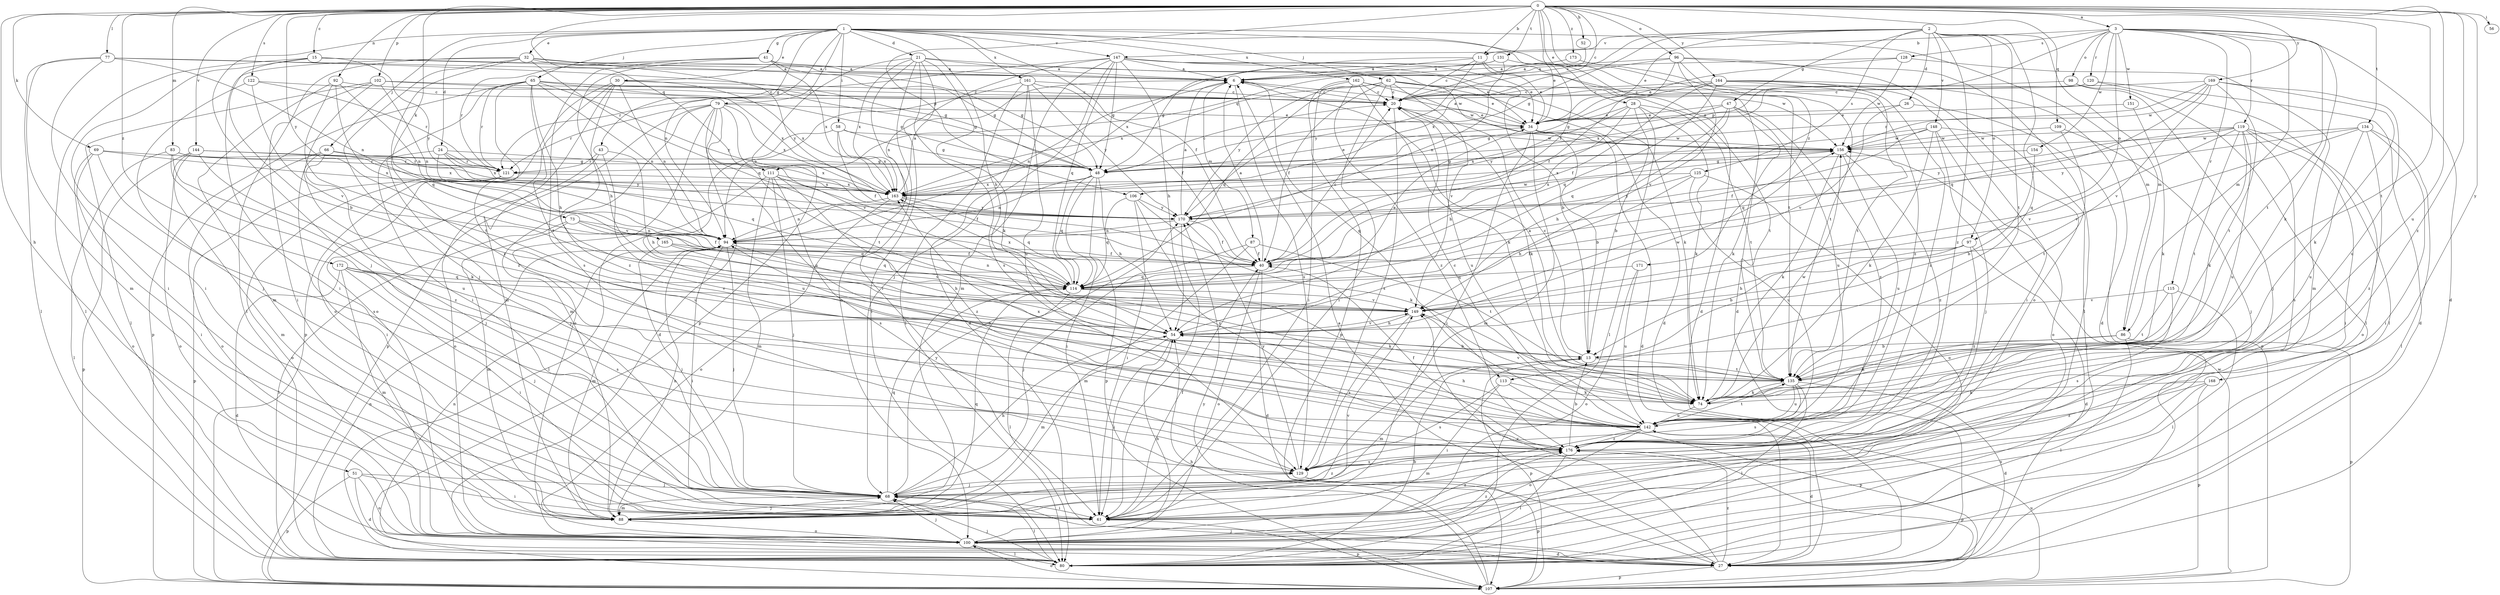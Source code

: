 strict digraph  {
0;
1;
2;
3;
6;
11;
13;
15;
20;
21;
24;
26;
27;
28;
30;
32;
34;
40;
41;
43;
47;
48;
51;
52;
54;
56;
58;
61;
62;
65;
66;
68;
69;
73;
74;
77;
79;
80;
83;
86;
87;
88;
92;
94;
96;
97;
98;
100;
102;
106;
107;
109;
111;
113;
114;
115;
119;
120;
121;
122;
125;
128;
129;
131;
134;
135;
142;
144;
147;
148;
149;
151;
154;
156;
161;
162;
163;
164;
165;
168;
169;
170;
171;
172;
173;
176;
0 -> 3  [label=a];
0 -> 11  [label=b];
0 -> 15  [label=c];
0 -> 20  [label=c];
0 -> 28  [label=e];
0 -> 40  [label=f];
0 -> 51  [label=h];
0 -> 52  [label=h];
0 -> 56  [label=i];
0 -> 69  [label=k];
0 -> 73  [label=k];
0 -> 77  [label=l];
0 -> 83  [label=m];
0 -> 92  [label=n];
0 -> 96  [label=o];
0 -> 102  [label=p];
0 -> 106  [label=p];
0 -> 109  [label=q];
0 -> 111  [label=q];
0 -> 122  [label=s];
0 -> 131  [label=t];
0 -> 134  [label=t];
0 -> 135  [label=t];
0 -> 142  [label=u];
0 -> 144  [label=v];
0 -> 164  [label=y];
0 -> 165  [label=y];
0 -> 168  [label=y];
0 -> 169  [label=y];
0 -> 171  [label=z];
0 -> 172  [label=z];
0 -> 173  [label=z];
0 -> 176  [label=z];
1 -> 21  [label=d];
1 -> 24  [label=d];
1 -> 30  [label=e];
1 -> 32  [label=e];
1 -> 34  [label=e];
1 -> 40  [label=f];
1 -> 41  [label=g];
1 -> 43  [label=g];
1 -> 54  [label=h];
1 -> 58  [label=i];
1 -> 62  [label=j];
1 -> 65  [label=j];
1 -> 66  [label=j];
1 -> 68  [label=j];
1 -> 79  [label=l];
1 -> 86  [label=m];
1 -> 94  [label=n];
1 -> 135  [label=t];
1 -> 147  [label=v];
1 -> 161  [label=x];
1 -> 162  [label=x];
2 -> 26  [label=d];
2 -> 34  [label=e];
2 -> 47  [label=g];
2 -> 48  [label=g];
2 -> 86  [label=m];
2 -> 97  [label=o];
2 -> 111  [label=q];
2 -> 113  [label=q];
2 -> 125  [label=s];
2 -> 135  [label=t];
2 -> 147  [label=v];
2 -> 148  [label=v];
2 -> 176  [label=z];
3 -> 11  [label=b];
3 -> 27  [label=d];
3 -> 74  [label=k];
3 -> 86  [label=m];
3 -> 97  [label=o];
3 -> 98  [label=o];
3 -> 106  [label=p];
3 -> 115  [label=r];
3 -> 119  [label=r];
3 -> 120  [label=r];
3 -> 128  [label=s];
3 -> 135  [label=t];
3 -> 151  [label=w];
3 -> 154  [label=w];
6 -> 20  [label=c];
6 -> 87  [label=m];
6 -> 94  [label=n];
6 -> 113  [label=q];
6 -> 129  [label=s];
11 -> 6  [label=a];
11 -> 20  [label=c];
11 -> 27  [label=d];
11 -> 34  [label=e];
11 -> 48  [label=g];
11 -> 170  [label=y];
13 -> 20  [label=c];
13 -> 88  [label=m];
13 -> 107  [label=p];
13 -> 135  [label=t];
15 -> 6  [label=a];
15 -> 13  [label=b];
15 -> 48  [label=g];
15 -> 61  [label=i];
15 -> 80  [label=l];
15 -> 170  [label=y];
20 -> 34  [label=e];
20 -> 74  [label=k];
20 -> 129  [label=s];
20 -> 142  [label=u];
21 -> 6  [label=a];
21 -> 61  [label=i];
21 -> 74  [label=k];
21 -> 80  [label=l];
21 -> 100  [label=o];
21 -> 107  [label=p];
21 -> 129  [label=s];
21 -> 156  [label=w];
21 -> 163  [label=x];
24 -> 68  [label=j];
24 -> 114  [label=q];
24 -> 121  [label=r];
24 -> 149  [label=v];
24 -> 163  [label=x];
24 -> 170  [label=y];
26 -> 34  [label=e];
26 -> 107  [label=p];
26 -> 149  [label=v];
27 -> 6  [label=a];
27 -> 68  [label=j];
27 -> 94  [label=n];
27 -> 107  [label=p];
27 -> 149  [label=v];
27 -> 176  [label=z];
28 -> 13  [label=b];
28 -> 34  [label=e];
28 -> 54  [label=h];
28 -> 74  [label=k];
28 -> 80  [label=l];
28 -> 135  [label=t];
28 -> 170  [label=y];
30 -> 20  [label=c];
30 -> 88  [label=m];
30 -> 94  [label=n];
30 -> 100  [label=o];
30 -> 107  [label=p];
30 -> 163  [label=x];
30 -> 176  [label=z];
32 -> 6  [label=a];
32 -> 34  [label=e];
32 -> 61  [label=i];
32 -> 68  [label=j];
32 -> 80  [label=l];
32 -> 114  [label=q];
32 -> 170  [label=y];
32 -> 176  [label=z];
34 -> 6  [label=a];
34 -> 13  [label=b];
34 -> 27  [label=d];
34 -> 61  [label=i];
34 -> 88  [label=m];
34 -> 156  [label=w];
40 -> 6  [label=a];
40 -> 20  [label=c];
40 -> 27  [label=d];
40 -> 100  [label=o];
40 -> 114  [label=q];
41 -> 6  [label=a];
41 -> 48  [label=g];
41 -> 54  [label=h];
41 -> 121  [label=r];
41 -> 129  [label=s];
41 -> 163  [label=x];
43 -> 54  [label=h];
43 -> 100  [label=o];
43 -> 121  [label=r];
43 -> 142  [label=u];
47 -> 34  [label=e];
47 -> 48  [label=g];
47 -> 54  [label=h];
47 -> 74  [label=k];
47 -> 114  [label=q];
47 -> 142  [label=u];
47 -> 176  [label=z];
48 -> 20  [label=c];
48 -> 34  [label=e];
48 -> 54  [label=h];
48 -> 61  [label=i];
48 -> 94  [label=n];
48 -> 107  [label=p];
48 -> 114  [label=q];
48 -> 163  [label=x];
51 -> 27  [label=d];
51 -> 61  [label=i];
51 -> 68  [label=j];
51 -> 100  [label=o];
51 -> 107  [label=p];
52 -> 20  [label=c];
54 -> 13  [label=b];
54 -> 61  [label=i];
54 -> 88  [label=m];
54 -> 149  [label=v];
54 -> 156  [label=w];
58 -> 40  [label=f];
58 -> 48  [label=g];
58 -> 54  [label=h];
58 -> 156  [label=w];
58 -> 163  [label=x];
61 -> 40  [label=f];
61 -> 107  [label=p];
61 -> 149  [label=v];
61 -> 176  [label=z];
62 -> 20  [label=c];
62 -> 27  [label=d];
62 -> 40  [label=f];
62 -> 61  [label=i];
62 -> 74  [label=k];
62 -> 114  [label=q];
62 -> 135  [label=t];
62 -> 149  [label=v];
62 -> 163  [label=x];
62 -> 170  [label=y];
65 -> 20  [label=c];
65 -> 48  [label=g];
65 -> 54  [label=h];
65 -> 61  [label=i];
65 -> 94  [label=n];
65 -> 100  [label=o];
65 -> 107  [label=p];
65 -> 121  [label=r];
65 -> 135  [label=t];
65 -> 163  [label=x];
65 -> 170  [label=y];
66 -> 48  [label=g];
66 -> 61  [label=i];
66 -> 68  [label=j];
66 -> 100  [label=o];
66 -> 121  [label=r];
68 -> 54  [label=h];
68 -> 61  [label=i];
68 -> 80  [label=l];
68 -> 88  [label=m];
68 -> 114  [label=q];
68 -> 170  [label=y];
68 -> 176  [label=z];
69 -> 61  [label=i];
69 -> 100  [label=o];
69 -> 121  [label=r];
69 -> 129  [label=s];
69 -> 163  [label=x];
73 -> 40  [label=f];
73 -> 80  [label=l];
73 -> 88  [label=m];
73 -> 94  [label=n];
73 -> 114  [label=q];
74 -> 94  [label=n];
74 -> 142  [label=u];
74 -> 149  [label=v];
74 -> 156  [label=w];
77 -> 6  [label=a];
77 -> 48  [label=g];
77 -> 61  [label=i];
77 -> 80  [label=l];
77 -> 88  [label=m];
77 -> 94  [label=n];
79 -> 27  [label=d];
79 -> 34  [label=e];
79 -> 88  [label=m];
79 -> 100  [label=o];
79 -> 107  [label=p];
79 -> 121  [label=r];
79 -> 135  [label=t];
79 -> 142  [label=u];
79 -> 149  [label=v];
79 -> 163  [label=x];
80 -> 13  [label=b];
80 -> 68  [label=j];
80 -> 94  [label=n];
83 -> 74  [label=k];
83 -> 80  [label=l];
83 -> 121  [label=r];
83 -> 163  [label=x];
83 -> 176  [label=z];
86 -> 13  [label=b];
86 -> 74  [label=k];
86 -> 80  [label=l];
86 -> 107  [label=p];
87 -> 40  [label=f];
87 -> 68  [label=j];
87 -> 88  [label=m];
87 -> 135  [label=t];
88 -> 68  [label=j];
88 -> 94  [label=n];
88 -> 100  [label=o];
88 -> 114  [label=q];
92 -> 20  [label=c];
92 -> 88  [label=m];
92 -> 94  [label=n];
92 -> 114  [label=q];
92 -> 135  [label=t];
94 -> 40  [label=f];
94 -> 54  [label=h];
94 -> 61  [label=i];
94 -> 68  [label=j];
94 -> 88  [label=m];
96 -> 6  [label=a];
96 -> 40  [label=f];
96 -> 80  [label=l];
96 -> 100  [label=o];
96 -> 135  [label=t];
96 -> 149  [label=v];
96 -> 163  [label=x];
97 -> 13  [label=b];
97 -> 27  [label=d];
97 -> 40  [label=f];
97 -> 54  [label=h];
97 -> 176  [label=z];
98 -> 20  [label=c];
98 -> 68  [label=j];
98 -> 80  [label=l];
100 -> 27  [label=d];
100 -> 54  [label=h];
100 -> 68  [label=j];
100 -> 80  [label=l];
100 -> 176  [label=z];
102 -> 20  [label=c];
102 -> 48  [label=g];
102 -> 61  [label=i];
102 -> 80  [label=l];
102 -> 94  [label=n];
102 -> 176  [label=z];
106 -> 61  [label=i];
106 -> 74  [label=k];
106 -> 114  [label=q];
106 -> 170  [label=y];
106 -> 176  [label=z];
107 -> 54  [label=h];
107 -> 100  [label=o];
107 -> 142  [label=u];
107 -> 156  [label=w];
107 -> 170  [label=y];
109 -> 68  [label=j];
109 -> 135  [label=t];
109 -> 156  [label=w];
111 -> 40  [label=f];
111 -> 68  [label=j];
111 -> 80  [label=l];
111 -> 88  [label=m];
111 -> 129  [label=s];
111 -> 163  [label=x];
111 -> 176  [label=z];
113 -> 61  [label=i];
113 -> 74  [label=k];
113 -> 107  [label=p];
113 -> 129  [label=s];
114 -> 34  [label=e];
114 -> 74  [label=k];
114 -> 80  [label=l];
114 -> 94  [label=n];
114 -> 149  [label=v];
114 -> 163  [label=x];
115 -> 80  [label=l];
115 -> 129  [label=s];
115 -> 135  [label=t];
115 -> 149  [label=v];
119 -> 61  [label=i];
119 -> 74  [label=k];
119 -> 100  [label=o];
119 -> 114  [label=q];
119 -> 129  [label=s];
119 -> 135  [label=t];
119 -> 142  [label=u];
119 -> 149  [label=v];
119 -> 156  [label=w];
119 -> 170  [label=y];
120 -> 20  [label=c];
120 -> 27  [label=d];
120 -> 80  [label=l];
120 -> 163  [label=x];
121 -> 100  [label=o];
121 -> 107  [label=p];
121 -> 142  [label=u];
121 -> 163  [label=x];
122 -> 20  [label=c];
122 -> 68  [label=j];
122 -> 121  [label=r];
122 -> 149  [label=v];
125 -> 54  [label=h];
125 -> 100  [label=o];
125 -> 142  [label=u];
125 -> 163  [label=x];
125 -> 170  [label=y];
128 -> 6  [label=a];
128 -> 34  [label=e];
128 -> 88  [label=m];
128 -> 156  [label=w];
129 -> 68  [label=j];
129 -> 107  [label=p];
129 -> 170  [label=y];
131 -> 6  [label=a];
131 -> 27  [label=d];
131 -> 94  [label=n];
131 -> 163  [label=x];
134 -> 61  [label=i];
134 -> 80  [label=l];
134 -> 142  [label=u];
134 -> 149  [label=v];
134 -> 156  [label=w];
134 -> 170  [label=y];
134 -> 176  [label=z];
135 -> 6  [label=a];
135 -> 27  [label=d];
135 -> 74  [label=k];
135 -> 80  [label=l];
135 -> 129  [label=s];
135 -> 142  [label=u];
142 -> 20  [label=c];
142 -> 27  [label=d];
142 -> 54  [label=h];
142 -> 88  [label=m];
142 -> 100  [label=o];
142 -> 135  [label=t];
142 -> 163  [label=x];
142 -> 176  [label=z];
144 -> 48  [label=g];
144 -> 88  [label=m];
144 -> 100  [label=o];
144 -> 107  [label=p];
144 -> 142  [label=u];
144 -> 163  [label=x];
147 -> 6  [label=a];
147 -> 13  [label=b];
147 -> 34  [label=e];
147 -> 48  [label=g];
147 -> 54  [label=h];
147 -> 68  [label=j];
147 -> 88  [label=m];
147 -> 94  [label=n];
147 -> 114  [label=q];
147 -> 121  [label=r];
147 -> 156  [label=w];
148 -> 40  [label=f];
148 -> 68  [label=j];
148 -> 74  [label=k];
148 -> 80  [label=l];
148 -> 100  [label=o];
148 -> 156  [label=w];
148 -> 163  [label=x];
149 -> 54  [label=h];
149 -> 129  [label=s];
149 -> 142  [label=u];
151 -> 34  [label=e];
151 -> 74  [label=k];
154 -> 13  [label=b];
154 -> 48  [label=g];
156 -> 48  [label=g];
156 -> 74  [label=k];
156 -> 142  [label=u];
156 -> 163  [label=x];
156 -> 176  [label=z];
161 -> 20  [label=c];
161 -> 27  [label=d];
161 -> 40  [label=f];
161 -> 80  [label=l];
161 -> 94  [label=n];
161 -> 142  [label=u];
161 -> 170  [label=y];
162 -> 20  [label=c];
162 -> 34  [label=e];
162 -> 61  [label=i];
162 -> 74  [label=k];
162 -> 107  [label=p];
162 -> 156  [label=w];
162 -> 176  [label=z];
163 -> 6  [label=a];
163 -> 94  [label=n];
163 -> 100  [label=o];
163 -> 114  [label=q];
163 -> 170  [label=y];
164 -> 20  [label=c];
164 -> 27  [label=d];
164 -> 40  [label=f];
164 -> 48  [label=g];
164 -> 61  [label=i];
164 -> 114  [label=q];
164 -> 135  [label=t];
164 -> 176  [label=z];
165 -> 40  [label=f];
165 -> 68  [label=j];
165 -> 114  [label=q];
165 -> 149  [label=v];
168 -> 74  [label=k];
168 -> 100  [label=o];
168 -> 107  [label=p];
168 -> 176  [label=z];
169 -> 20  [label=c];
169 -> 74  [label=k];
169 -> 114  [label=q];
169 -> 121  [label=r];
169 -> 135  [label=t];
169 -> 142  [label=u];
169 -> 149  [label=v];
169 -> 156  [label=w];
170 -> 6  [label=a];
170 -> 40  [label=f];
170 -> 61  [label=i];
170 -> 94  [label=n];
170 -> 156  [label=w];
171 -> 100  [label=o];
171 -> 114  [label=q];
171 -> 142  [label=u];
172 -> 27  [label=d];
172 -> 61  [label=i];
172 -> 68  [label=j];
172 -> 88  [label=m];
172 -> 114  [label=q];
172 -> 129  [label=s];
172 -> 149  [label=v];
173 -> 6  [label=a];
173 -> 176  [label=z];
176 -> 13  [label=b];
176 -> 40  [label=f];
176 -> 80  [label=l];
176 -> 107  [label=p];
176 -> 129  [label=s];
}
